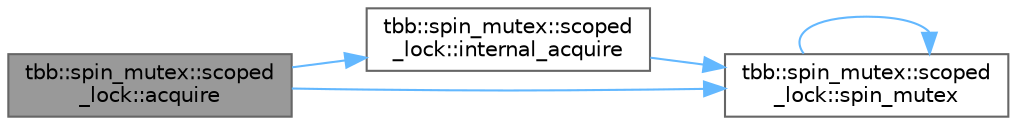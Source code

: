 digraph "tbb::spin_mutex::scoped_lock::acquire"
{
 // LATEX_PDF_SIZE
  bgcolor="transparent";
  edge [fontname=Helvetica,fontsize=10,labelfontname=Helvetica,labelfontsize=10];
  node [fontname=Helvetica,fontsize=10,shape=box,height=0.2,width=0.4];
  rankdir="LR";
  Node1 [id="Node000001",label="tbb::spin_mutex::scoped\l_lock::acquire",height=0.2,width=0.4,color="gray40", fillcolor="grey60", style="filled", fontcolor="black",tooltip="Acquire lock."];
  Node1 -> Node2 [id="edge1_Node000001_Node000002",color="steelblue1",style="solid",tooltip=" "];
  Node2 [id="Node000002",label="tbb::spin_mutex::scoped\l_lock::internal_acquire",height=0.2,width=0.4,color="grey40", fillcolor="white", style="filled",URL="$classtbb_1_1spin__mutex_1_1scoped__lock.html#a56eb98743177c5d336313e2802aa135c",tooltip="Like acquire, but with ITT instrumentation."];
  Node2 -> Node3 [id="edge2_Node000002_Node000003",color="steelblue1",style="solid",tooltip=" "];
  Node3 [id="Node000003",label="tbb::spin_mutex::scoped\l_lock::spin_mutex",height=0.2,width=0.4,color="grey40", fillcolor="white", style="filled",URL="$classtbb_1_1spin__mutex_1_1scoped__lock.html#adf989c33fa5ee03e75925c2d0f86b89e",tooltip=" "];
  Node3 -> Node3 [id="edge3_Node000003_Node000003",color="steelblue1",style="solid",tooltip=" "];
  Node1 -> Node3 [id="edge4_Node000001_Node000003",color="steelblue1",style="solid",tooltip=" "];
}
